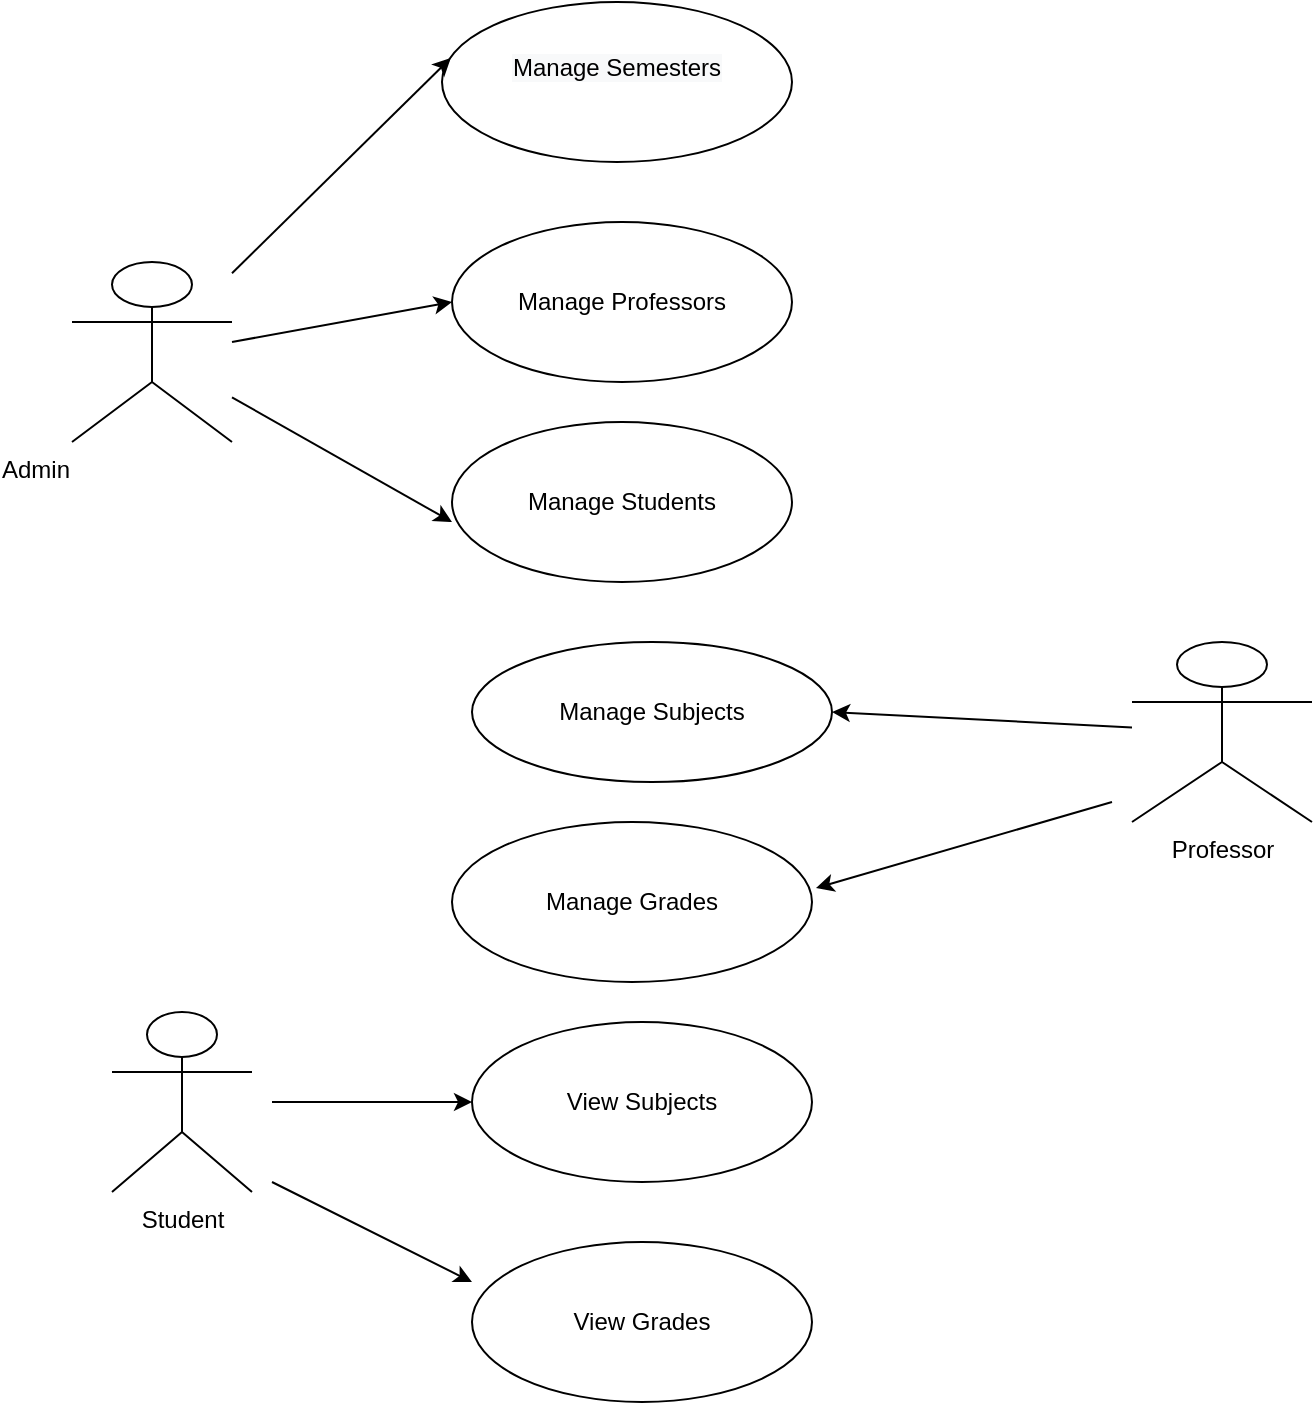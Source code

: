 <mxfile version="20.2.2" type="github">
  <diagram id="0_ErZN5WA0W29r6_q3-Z" name="Page-1">
    <mxGraphModel dx="1381" dy="795" grid="1" gridSize="10" guides="1" tooltips="1" connect="1" arrows="1" fold="1" page="1" pageScale="1" pageWidth="850" pageHeight="1100" math="0" shadow="0">
      <root>
        <mxCell id="0" />
        <mxCell id="1" parent="0" />
        <mxCell id="8udPuZZa-RVb5TZ7qEcf-2" value="&#xa;&lt;span style=&quot;color: rgb(0, 0, 0); font-family: Helvetica; font-size: 12px; font-style: normal; font-variant-ligatures: normal; font-variant-caps: normal; font-weight: 400; letter-spacing: normal; orphans: 2; text-align: center; text-indent: 0px; text-transform: none; widows: 2; word-spacing: 0px; -webkit-text-stroke-width: 0px; background-color: rgb(248, 249, 250); text-decoration-thickness: initial; text-decoration-style: initial; text-decoration-color: initial; float: none; display: inline !important;&quot;&gt;Manage Semesters&lt;/span&gt;&#xa;&#xa;" style="ellipse;whiteSpace=wrap;html=1;" vertex="1" parent="1">
          <mxGeometry x="275" y="30" width="175" height="80" as="geometry" />
        </mxCell>
        <mxCell id="8udPuZZa-RVb5TZ7qEcf-3" value="View Grades" style="ellipse;whiteSpace=wrap;html=1;" vertex="1" parent="1">
          <mxGeometry x="290" y="650" width="170" height="80" as="geometry" />
        </mxCell>
        <mxCell id="8udPuZZa-RVb5TZ7qEcf-4" value="Manage Professors" style="ellipse;whiteSpace=wrap;html=1;" vertex="1" parent="1">
          <mxGeometry x="280" y="140" width="170" height="80" as="geometry" />
        </mxCell>
        <mxCell id="8udPuZZa-RVb5TZ7qEcf-5" value="View Subjects" style="ellipse;whiteSpace=wrap;html=1;" vertex="1" parent="1">
          <mxGeometry x="290" y="540" width="170" height="80" as="geometry" />
        </mxCell>
        <mxCell id="8udPuZZa-RVb5TZ7qEcf-6" value="Manage Grades" style="ellipse;whiteSpace=wrap;html=1;" vertex="1" parent="1">
          <mxGeometry x="280" y="440" width="180" height="80" as="geometry" />
        </mxCell>
        <mxCell id="8udPuZZa-RVb5TZ7qEcf-7" value="Manage Subjects" style="ellipse;whiteSpace=wrap;html=1;" vertex="1" parent="1">
          <mxGeometry x="290" y="350" width="180" height="70" as="geometry" />
        </mxCell>
        <mxCell id="8udPuZZa-RVb5TZ7qEcf-9" value="Admin" style="shape=umlActor;verticalLabelPosition=bottom;verticalAlign=top;html=1;outlineConnect=0;labelPosition=left;align=right;" vertex="1" parent="1">
          <mxGeometry x="90" y="160" width="80" height="90" as="geometry" />
        </mxCell>
        <mxCell id="8udPuZZa-RVb5TZ7qEcf-10" value="Professor&lt;br&gt;" style="shape=umlActor;verticalLabelPosition=bottom;verticalAlign=top;html=1;outlineConnect=0;" vertex="1" parent="1">
          <mxGeometry x="620" y="350" width="90" height="90" as="geometry" />
        </mxCell>
        <mxCell id="8udPuZZa-RVb5TZ7qEcf-13" value="Student" style="shape=umlActor;verticalLabelPosition=bottom;verticalAlign=top;html=1;outlineConnect=0;" vertex="1" parent="1">
          <mxGeometry x="110" y="535" width="70" height="90" as="geometry" />
        </mxCell>
        <mxCell id="8udPuZZa-RVb5TZ7qEcf-18" value="" style="endArrow=classic;html=1;rounded=0;entryX=0;entryY=0.5;entryDx=0;entryDy=0;" edge="1" parent="1" target="8udPuZZa-RVb5TZ7qEcf-4">
          <mxGeometry width="50" height="50" relative="1" as="geometry">
            <mxPoint x="170" y="200" as="sourcePoint" />
            <mxPoint x="220" y="150" as="targetPoint" />
          </mxGeometry>
        </mxCell>
        <mxCell id="8udPuZZa-RVb5TZ7qEcf-20" value="" style="endArrow=classic;html=1;rounded=0;entryX=0.025;entryY=0.35;entryDx=0;entryDy=0;entryPerimeter=0;" edge="1" parent="1" source="8udPuZZa-RVb5TZ7qEcf-9" target="8udPuZZa-RVb5TZ7qEcf-2">
          <mxGeometry width="50" height="50" relative="1" as="geometry">
            <mxPoint x="400" y="530" as="sourcePoint" />
            <mxPoint x="450" y="480" as="targetPoint" />
          </mxGeometry>
        </mxCell>
        <mxCell id="8udPuZZa-RVb5TZ7qEcf-23" value="" style="endArrow=classic;html=1;rounded=0;entryX=1;entryY=0.5;entryDx=0;entryDy=0;" edge="1" parent="1" source="8udPuZZa-RVb5TZ7qEcf-10" target="8udPuZZa-RVb5TZ7qEcf-7">
          <mxGeometry width="50" height="50" relative="1" as="geometry">
            <mxPoint x="400" y="530" as="sourcePoint" />
            <mxPoint x="450" y="480" as="targetPoint" />
          </mxGeometry>
        </mxCell>
        <mxCell id="8udPuZZa-RVb5TZ7qEcf-24" value="" style="endArrow=classic;html=1;rounded=0;entryX=1.011;entryY=0.413;entryDx=0;entryDy=0;entryPerimeter=0;" edge="1" parent="1" target="8udPuZZa-RVb5TZ7qEcf-6">
          <mxGeometry width="50" height="50" relative="1" as="geometry">
            <mxPoint x="610" y="430" as="sourcePoint" />
            <mxPoint x="480" y="470" as="targetPoint" />
          </mxGeometry>
        </mxCell>
        <mxCell id="8udPuZZa-RVb5TZ7qEcf-25" value="" style="endArrow=classic;html=1;rounded=0;" edge="1" parent="1">
          <mxGeometry width="50" height="50" relative="1" as="geometry">
            <mxPoint x="190" y="580" as="sourcePoint" />
            <mxPoint x="290" y="580" as="targetPoint" />
          </mxGeometry>
        </mxCell>
        <mxCell id="8udPuZZa-RVb5TZ7qEcf-28" value="" style="endArrow=classic;html=1;rounded=0;" edge="1" parent="1">
          <mxGeometry width="50" height="50" relative="1" as="geometry">
            <mxPoint x="190" y="620" as="sourcePoint" />
            <mxPoint x="290" y="670" as="targetPoint" />
          </mxGeometry>
        </mxCell>
        <mxCell id="8udPuZZa-RVb5TZ7qEcf-29" value="Manage Students" style="ellipse;whiteSpace=wrap;html=1;" vertex="1" parent="1">
          <mxGeometry x="280" y="240" width="170" height="80" as="geometry" />
        </mxCell>
        <mxCell id="8udPuZZa-RVb5TZ7qEcf-31" value="" style="endArrow=classic;html=1;rounded=0;entryX=0;entryY=0.625;entryDx=0;entryDy=0;entryPerimeter=0;" edge="1" parent="1" source="8udPuZZa-RVb5TZ7qEcf-9" target="8udPuZZa-RVb5TZ7qEcf-29">
          <mxGeometry width="50" height="50" relative="1" as="geometry">
            <mxPoint x="400" y="430" as="sourcePoint" />
            <mxPoint x="210" y="120" as="targetPoint" />
          </mxGeometry>
        </mxCell>
      </root>
    </mxGraphModel>
  </diagram>
</mxfile>
